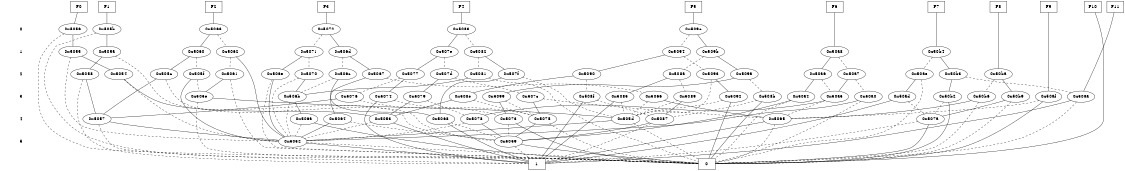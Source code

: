 digraph "DD" {
size = "7.5,10"
center = true;
edge [dir = none];
{ node [shape = plaintext];
  edge [style = invis];
  "CONST NODES" [style = invis];
" 0 " -> " 1 " -> " 2 " -> " 3 " -> " 4 " -> " 5 " -> "CONST NODES"; 
}
{ rank = same; node [shape = box]; edge [style = invis];
"F0" -> "F1" -> "F2" -> "F3" -> "F4" -> "F5" -> "F6" -> "F7" -> "F8" -> "F9" -> "F10" -> "F11"; }
{ rank = same; " 0 ";
"0x505b";
"0x5063";
"0x5072";
"0x5056";
"0x5083";
"0x509c";
}
{ rank = same; " 1 ";
"0x50a8";
"0x509b";
"0x507e";
"0x5055";
"0x5071";
"0x5082";
"0x5094";
"0x505a";
"0x506d";
"0x5060";
"0x5062";
"0x50b4";
}
{ rank = same; " 2 ";
"0x50ba";
"0x507d";
"0x50b3";
"0x5090";
"0x506e";
"0x5061";
"0x50a7";
"0x5077";
"0x508a";
"0x505f";
"0x507f";
"0x509a";
"0x5093";
"0x5054";
"0x5070";
"0x5058";
"0x5081";
"0x5067";
"0x505c";
"0x50ae";
"0x50a6";
"0x506c";
}
{ rank = same; " 3 ";
"0x5066";
"0x5089";
"0x506b";
"0x508f";
"0x50a0";
"0x50b2";
"0x50b9";
"0x507c";
"0x5092";
"0x5074";
"0x50aa";
"0x50af";
"0x508b";
"0x50a4";
"0x505e";
"0x508e";
"0x5076";
"0x50b6";
"0x50ad";
"0x5099";
"0x50a5";
"0x5079";
"0x5085";
}
{ rank = same; " 4 ";
"0x506a";
"0x507a";
"0x5057";
"0x505d";
"0x5073";
"0x5064";
"0x5053";
"0x5065";
"0x5078";
"0x5087";
"0x5075";
"0x5068";
}
{ rank = same; " 5 ";
"0x5059";
"0x5052";
}
{ rank = same; "CONST NODES";
{ node [shape = box]; "0x4d9f";
"0x4d9e";
}
}
"F0" -> "0x5056" [style = solid];
"F1" -> "0x505b" [style = solid];
"F2" -> "0x5063" [style = solid];
"F3" -> "0x5072" [style = solid];
"F4" -> "0x5083" [style = solid];
"F5" -> "0x509c" [style = solid];
"F6" -> "0x50a8" [style = solid];
"F7" -> "0x50b4" [style = solid];
"F8" -> "0x50ba" [style = solid];
"F9" -> "0x50af" [style = solid];
"F10" -> "0x4d9f" [style = solid];
"F11" -> "0x50aa" [style = solid];
"0x505b" -> "0x505a";
"0x505b" -> "0x4d9f" [style = dashed];
"0x5063" -> "0x5060";
"0x5063" -> "0x5062" [style = dashed];
"0x5072" -> "0x506d";
"0x5072" -> "0x5071" [style = dashed];
"0x5056" -> "0x5055";
"0x5056" -> "0x4d9f" [style = dashed];
"0x5083" -> "0x507e";
"0x5083" -> "0x5082" [style = dashed];
"0x509c" -> "0x509b";
"0x509c" -> "0x5094" [style = dashed];
"0x50a8" -> "0x50a6";
"0x50a8" -> "0x50a7" [style = dashed];
"0x509b" -> "0x509a";
"0x509b" -> "0x508a" [style = dashed];
"0x507e" -> "0x5077";
"0x507e" -> "0x507d" [style = dashed];
"0x5055" -> "0x5054";
"0x5055" -> "0x5052" [style = dashed];
"0x5071" -> "0x506e";
"0x5071" -> "0x5070" [style = dashed];
"0x5082" -> "0x507f";
"0x5082" -> "0x5081" [style = dashed];
"0x5094" -> "0x5090";
"0x5094" -> "0x5093" [style = dashed];
"0x505a" -> "0x5058";
"0x505a" -> "0x5059" [style = dashed];
"0x506d" -> "0x5067";
"0x506d" -> "0x506c" [style = dashed];
"0x5060" -> "0x505c";
"0x5060" -> "0x505f" [style = dashed];
"0x5062" -> "0x5052";
"0x5062" -> "0x5061" [style = dashed];
"0x50b4" -> "0x50b3";
"0x50b4" -> "0x50ae" [style = dashed];
"0x50ba" -> "0x50b9";
"0x50ba" -> "0x50b6" [style = dashed];
"0x507d" -> "0x5079";
"0x507d" -> "0x507c" [style = dashed];
"0x50b3" -> "0x50b2";
"0x50b3" -> "0x50aa" [style = dashed];
"0x5090" -> "0x508e";
"0x5090" -> "0x508f" [style = dashed];
"0x506e" -> "0x5052";
"0x506e" -> "0x4d9f" [style = dashed];
"0x5061" -> "0x505e";
"0x5061" -> "0x4d9f" [style = dashed];
"0x50a7" -> "0x50a5";
"0x50a7" -> "0x50a0" [style = dashed];
"0x5077" -> "0x5074";
"0x5077" -> "0x5076" [style = dashed];
"0x508a" -> "0x5085";
"0x508a" -> "0x5089" [style = dashed];
"0x505f" -> "0x5052";
"0x505f" -> "0x505e" [style = dashed];
"0x507f" -> "0x5068";
"0x507f" -> "0x505d" [style = dashed];
"0x509a" -> "0x5099";
"0x509a" -> "0x508b" [style = dashed];
"0x5093" -> "0x5092";
"0x5093" -> "0x505d" [style = dashed];
"0x5054" -> "0x5053";
"0x5054" -> "0x5052" [style = dashed];
"0x5070" -> "0x506b";
"0x5070" -> "0x5052" [style = dashed];
"0x5058" -> "0x5057";
"0x5058" -> "0x4d9e" [style = dashed];
"0x5081" -> "0x506b";
"0x5081" -> "0x4d9f" [style = dashed];
"0x5067" -> "0x5064";
"0x5067" -> "0x5066" [style = dashed];
"0x505c" -> "0x5057";
"0x505c" -> "0x5059" [style = dashed];
"0x50ae" -> "0x50ad";
"0x50ae" -> "0x4d9f" [style = dashed];
"0x50a6" -> "0x50a4";
"0x50a6" -> "0x50a5" [style = dashed];
"0x506c" -> "0x5068";
"0x506c" -> "0x506b" [style = dashed];
"0x5066" -> "0x5065";
"0x5066" -> "0x505d" [style = dashed];
"0x5089" -> "0x5087";
"0x5089" -> "0x505d" [style = dashed];
"0x506b" -> "0x506a";
"0x506b" -> "0x5052" [style = dashed];
"0x508f" -> "0x4d9e";
"0x508f" -> "0x5087" [style = dashed];
"0x50a0" -> "0x5052";
"0x50a0" -> "0x4d9f" [style = dashed];
"0x50b2" -> "0x4d9f";
"0x50b2" -> "0x507a" [style = dashed];
"0x50b9" -> "0x507a";
"0x50b9" -> "0x4d9f" [style = dashed];
"0x507c" -> "0x5075";
"0x507c" -> "0x5065" [style = dashed];
"0x5092" -> "0x4d9f";
"0x5092" -> "0x505d" [style = dashed];
"0x5074" -> "0x4d9e";
"0x5074" -> "0x5073" [style = dashed];
"0x50aa" -> "0x4d9e";
"0x50aa" -> "0x4d9f" [style = dashed];
"0x50af" -> "0x4d9f";
"0x50af" -> "0x5065" [style = dashed];
"0x508b" -> "0x4d9f";
"0x508b" -> "0x5087" [style = dashed];
"0x50a4" -> "0x5059";
"0x50a4" -> "0x4d9f" [style = dashed];
"0x505e" -> "0x505d";
"0x505e" -> "0x4d9f" [style = dashed];
"0x508e" -> "0x5053";
"0x508e" -> "0x5075" [style = dashed];
"0x5076" -> "0x5057";
"0x5076" -> "0x5075" [style = dashed];
"0x50b6" -> "0x5065";
"0x50b6" -> "0x4d9f" [style = dashed];
"0x50ad" -> "0x4d9e";
"0x50ad" -> "0x507a" [style = dashed];
"0x5099" -> "0x5073";
"0x5099" -> "0x5075" [style = dashed];
"0x50a5" -> "0x5078";
"0x50a5" -> "0x5065" [style = dashed];
"0x5079" -> "0x5053";
"0x5079" -> "0x5078" [style = dashed];
"0x5085" -> "0x4d9e";
"0x5085" -> "0x505d" [style = dashed];
"0x506a" -> "0x4d9f";
"0x506a" -> "0x5052" [style = dashed];
"0x507a" -> "0x4d9f";
"0x507a" -> "0x4d9e" [style = dashed];
"0x5057" -> "0x5052";
"0x5057" -> "0x4d9e" [style = dashed];
"0x505d" -> "0x5052";
"0x505d" -> "0x4d9f" [style = dashed];
"0x5073" -> "0x4d9f";
"0x5073" -> "0x5059" [style = dashed];
"0x5064" -> "0x5052";
"0x5064" -> "0x5059" [style = dashed];
"0x5053" -> "0x4d9e";
"0x5053" -> "0x5052" [style = dashed];
"0x5065" -> "0x4d9e";
"0x5065" -> "0x4d9f" [style = dashed];
"0x5078" -> "0x5059";
"0x5078" -> "0x5052" [style = dashed];
"0x5087" -> "0x5059";
"0x5087" -> "0x4d9e" [style = dashed];
"0x5075" -> "0x5059";
"0x5075" -> "0x4d9f" [style = dashed];
"0x5068" -> "0x4d9e";
"0x5068" -> "0x5059" [style = dashed];
"0x5059" -> "0x4d9f";
"0x5059" -> "0x4d9e" [style = dashed];
"0x5052" -> "0x4d9e";
"0x5052" -> "0x4d9f" [style = dashed];
"0x4d9f" [label = "0"];
"0x4d9e" [label = "1"];
}
